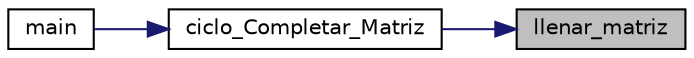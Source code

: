 digraph "llenar_matriz"
{
 // LATEX_PDF_SIZE
  edge [fontname="Helvetica",fontsize="10",labelfontname="Helvetica",labelfontsize="10"];
  node [fontname="Helvetica",fontsize="10",shape=record];
  rankdir="RL";
  Node1 [label="llenar_matriz",height=0.2,width=0.4,color="black", fillcolor="grey75", style="filled", fontcolor="black",tooltip="Agrega en la matriz el valor 1 si existe un camino entre lo nodos"];
  Node1 -> Node2 [dir="back",color="midnightblue",fontsize="10",style="solid",fontname="Helvetica"];
  Node2 [label="ciclo_Completar_Matriz",height=0.2,width=0.4,color="black", fillcolor="white", style="filled",URL="$_busqueda_ruta_8h.html#adf592806cf290956762357ada7dd8da6",tooltip="Envia como parametro a la funcion llenar_matriz() el nodo que se esta evaluando para determinar a que..."];
  Node2 -> Node3 [dir="back",color="midnightblue",fontsize="10",style="solid",fontname="Helvetica"];
  Node3 [label="main",height=0.2,width=0.4,color="black", fillcolor="white", style="filled",URL="$main_8c.html#ae66f6b31b5ad750f1fe042a706a4e3d4",tooltip=" "];
}
